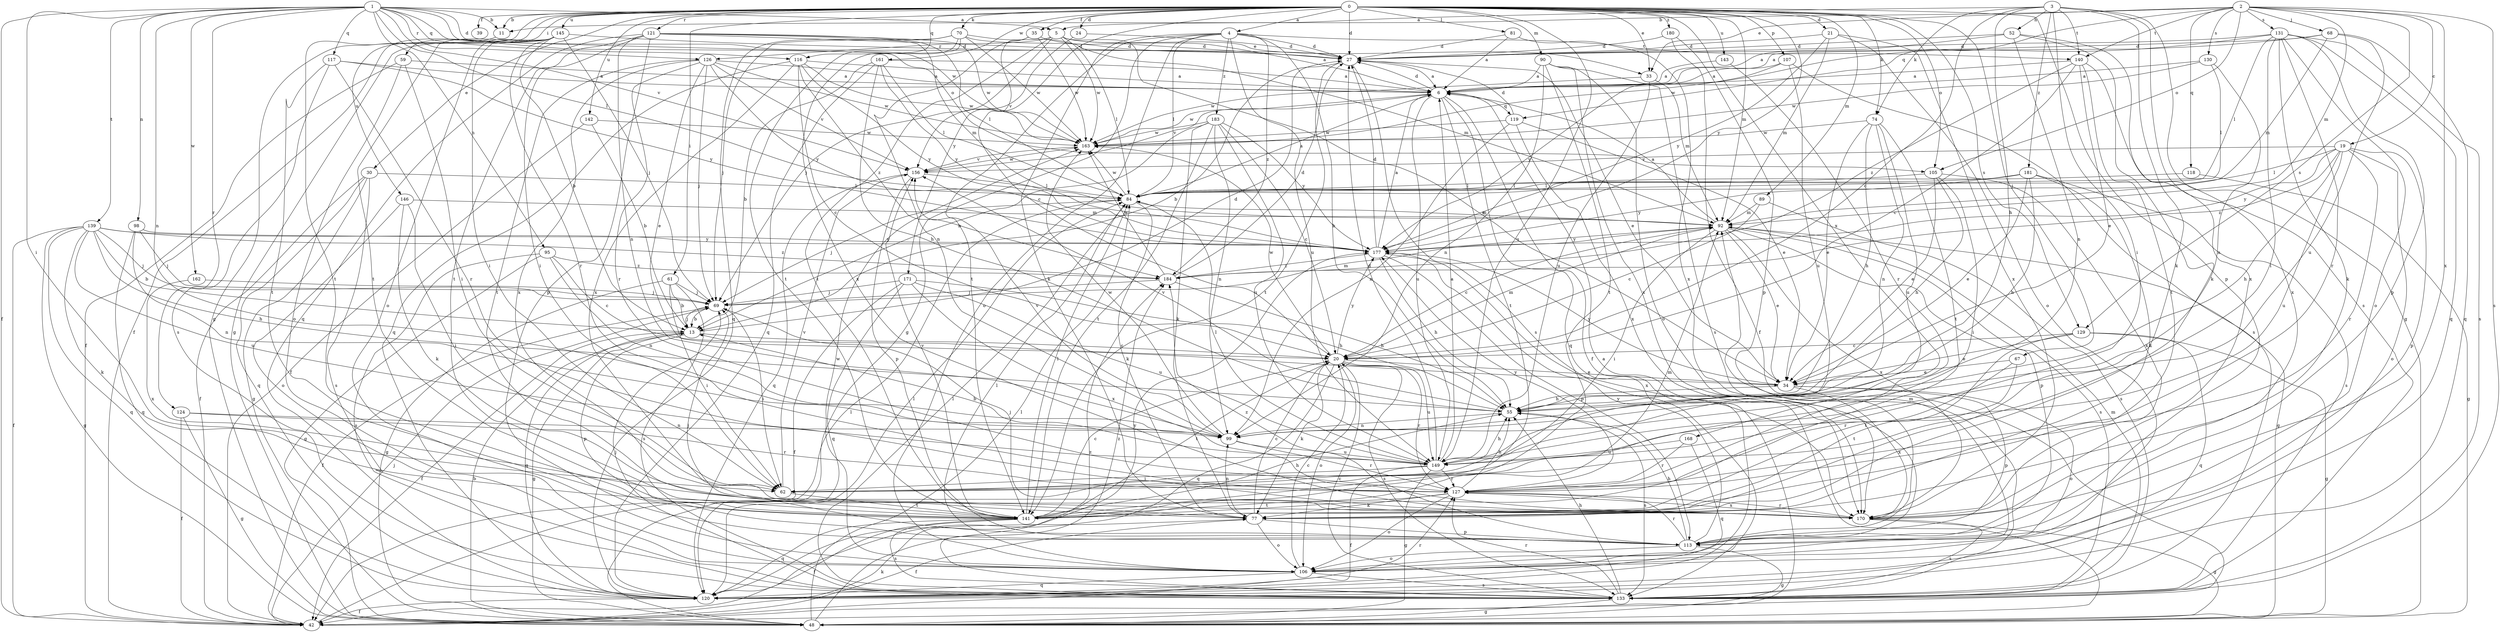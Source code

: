 strict digraph  {
0;
1;
2;
3;
4;
5;
6;
11;
13;
19;
20;
21;
24;
27;
30;
33;
34;
35;
39;
42;
48;
52;
55;
59;
61;
62;
67;
68;
69;
70;
74;
77;
81;
84;
89;
90;
92;
95;
98;
99;
105;
106;
107;
113;
116;
117;
118;
119;
120;
121;
124;
126;
127;
129;
130;
131;
133;
139;
140;
141;
142;
143;
145;
146;
149;
156;
161;
162;
163;
168;
170;
171;
177;
180;
181;
183;
184;
0 -> 4  [label=a];
0 -> 11  [label=b];
0 -> 21  [label=d];
0 -> 24  [label=d];
0 -> 27  [label=d];
0 -> 30  [label=e];
0 -> 33  [label=e];
0 -> 35  [label=f];
0 -> 39  [label=f];
0 -> 48  [label=g];
0 -> 59  [label=i];
0 -> 61  [label=i];
0 -> 67  [label=j];
0 -> 70  [label=k];
0 -> 74  [label=k];
0 -> 81  [label=l];
0 -> 89  [label=m];
0 -> 90  [label=m];
0 -> 92  [label=m];
0 -> 105  [label=o];
0 -> 107  [label=p];
0 -> 113  [label=p];
0 -> 116  [label=q];
0 -> 121  [label=r];
0 -> 129  [label=s];
0 -> 142  [label=u];
0 -> 143  [label=u];
0 -> 145  [label=u];
0 -> 146  [label=u];
0 -> 149  [label=u];
0 -> 161  [label=w];
0 -> 168  [label=x];
0 -> 171  [label=y];
0 -> 177  [label=y];
0 -> 180  [label=z];
1 -> 5  [label=a];
1 -> 11  [label=b];
1 -> 27  [label=d];
1 -> 42  [label=f];
1 -> 62  [label=i];
1 -> 84  [label=l];
1 -> 95  [label=n];
1 -> 98  [label=n];
1 -> 99  [label=n];
1 -> 105  [label=o];
1 -> 116  [label=q];
1 -> 117  [label=q];
1 -> 124  [label=r];
1 -> 126  [label=r];
1 -> 139  [label=t];
1 -> 156  [label=v];
1 -> 162  [label=w];
1 -> 163  [label=w];
2 -> 11  [label=b];
2 -> 19  [label=c];
2 -> 33  [label=e];
2 -> 68  [label=j];
2 -> 92  [label=m];
2 -> 105  [label=o];
2 -> 118  [label=q];
2 -> 119  [label=q];
2 -> 129  [label=s];
2 -> 130  [label=s];
2 -> 131  [label=s];
2 -> 133  [label=s];
2 -> 140  [label=t];
2 -> 170  [label=x];
3 -> 5  [label=a];
3 -> 20  [label=c];
3 -> 48  [label=g];
3 -> 52  [label=h];
3 -> 55  [label=h];
3 -> 62  [label=i];
3 -> 74  [label=k];
3 -> 77  [label=k];
3 -> 133  [label=s];
3 -> 140  [label=t];
3 -> 181  [label=z];
4 -> 27  [label=d];
4 -> 48  [label=g];
4 -> 55  [label=h];
4 -> 77  [label=k];
4 -> 84  [label=l];
4 -> 106  [label=o];
4 -> 140  [label=t];
4 -> 141  [label=t];
4 -> 149  [label=u];
4 -> 183  [label=z];
4 -> 184  [label=z];
5 -> 6  [label=a];
5 -> 33  [label=e];
5 -> 34  [label=e];
5 -> 69  [label=j];
5 -> 84  [label=l];
5 -> 126  [label=r];
5 -> 141  [label=t];
5 -> 163  [label=w];
6 -> 27  [label=d];
6 -> 42  [label=f];
6 -> 119  [label=q];
6 -> 120  [label=q];
6 -> 141  [label=t];
6 -> 149  [label=u];
6 -> 156  [label=v];
6 -> 163  [label=w];
11 -> 141  [label=t];
13 -> 20  [label=c];
13 -> 27  [label=d];
13 -> 42  [label=f];
13 -> 48  [label=g];
13 -> 69  [label=j];
13 -> 113  [label=p];
13 -> 120  [label=q];
19 -> 55  [label=h];
19 -> 84  [label=l];
19 -> 106  [label=o];
19 -> 113  [label=p];
19 -> 127  [label=r];
19 -> 149  [label=u];
19 -> 156  [label=v];
19 -> 177  [label=y];
19 -> 184  [label=z];
20 -> 34  [label=e];
20 -> 77  [label=k];
20 -> 92  [label=m];
20 -> 106  [label=o];
20 -> 120  [label=q];
20 -> 127  [label=r];
20 -> 133  [label=s];
20 -> 141  [label=t];
20 -> 149  [label=u];
20 -> 163  [label=w];
20 -> 177  [label=y];
21 -> 27  [label=d];
21 -> 92  [label=m];
21 -> 106  [label=o];
21 -> 170  [label=x];
21 -> 177  [label=y];
24 -> 27  [label=d];
24 -> 156  [label=v];
27 -> 6  [label=a];
27 -> 13  [label=b];
27 -> 34  [label=e];
27 -> 133  [label=s];
27 -> 141  [label=t];
30 -> 42  [label=f];
30 -> 48  [label=g];
30 -> 84  [label=l];
30 -> 120  [label=q];
30 -> 133  [label=s];
33 -> 92  [label=m];
33 -> 149  [label=u];
33 -> 163  [label=w];
34 -> 55  [label=h];
34 -> 106  [label=o];
34 -> 113  [label=p];
34 -> 170  [label=x];
34 -> 177  [label=y];
35 -> 20  [label=c];
35 -> 27  [label=d];
35 -> 99  [label=n];
35 -> 163  [label=w];
42 -> 69  [label=j];
42 -> 77  [label=k];
42 -> 84  [label=l];
48 -> 6  [label=a];
48 -> 13  [label=b];
48 -> 84  [label=l];
48 -> 184  [label=z];
52 -> 6  [label=a];
52 -> 27  [label=d];
52 -> 77  [label=k];
52 -> 99  [label=n];
52 -> 170  [label=x];
55 -> 99  [label=n];
55 -> 133  [label=s];
55 -> 156  [label=v];
59 -> 6  [label=a];
59 -> 42  [label=f];
59 -> 62  [label=i];
59 -> 106  [label=o];
61 -> 13  [label=b];
61 -> 48  [label=g];
61 -> 62  [label=i];
61 -> 69  [label=j];
61 -> 133  [label=s];
62 -> 141  [label=t];
62 -> 156  [label=v];
67 -> 34  [label=e];
67 -> 127  [label=r];
67 -> 141  [label=t];
68 -> 6  [label=a];
68 -> 27  [label=d];
68 -> 92  [label=m];
68 -> 120  [label=q];
68 -> 149  [label=u];
69 -> 13  [label=b];
69 -> 42  [label=f];
69 -> 62  [label=i];
69 -> 92  [label=m];
70 -> 27  [label=d];
70 -> 69  [label=j];
70 -> 92  [label=m];
70 -> 120  [label=q];
70 -> 141  [label=t];
70 -> 163  [label=w];
70 -> 170  [label=x];
74 -> 34  [label=e];
74 -> 55  [label=h];
74 -> 99  [label=n];
74 -> 141  [label=t];
74 -> 149  [label=u];
74 -> 163  [label=w];
77 -> 20  [label=c];
77 -> 42  [label=f];
77 -> 99  [label=n];
77 -> 106  [label=o];
77 -> 113  [label=p];
81 -> 6  [label=a];
81 -> 27  [label=d];
81 -> 170  [label=x];
84 -> 6  [label=a];
84 -> 69  [label=j];
84 -> 77  [label=k];
84 -> 92  [label=m];
84 -> 163  [label=w];
89 -> 20  [label=c];
89 -> 92  [label=m];
89 -> 133  [label=s];
90 -> 6  [label=a];
90 -> 99  [label=n];
90 -> 106  [label=o];
90 -> 133  [label=s];
90 -> 141  [label=t];
90 -> 170  [label=x];
92 -> 6  [label=a];
92 -> 20  [label=c];
92 -> 34  [label=e];
92 -> 48  [label=g];
92 -> 62  [label=i];
92 -> 113  [label=p];
92 -> 133  [label=s];
92 -> 170  [label=x];
92 -> 177  [label=y];
95 -> 20  [label=c];
95 -> 48  [label=g];
95 -> 99  [label=n];
95 -> 133  [label=s];
95 -> 184  [label=z];
98 -> 69  [label=j];
98 -> 99  [label=n];
98 -> 120  [label=q];
98 -> 177  [label=y];
99 -> 127  [label=r];
99 -> 149  [label=u];
99 -> 156  [label=v];
99 -> 163  [label=w];
105 -> 34  [label=e];
105 -> 55  [label=h];
105 -> 62  [label=i];
105 -> 84  [label=l];
105 -> 170  [label=x];
106 -> 20  [label=c];
106 -> 84  [label=l];
106 -> 92  [label=m];
106 -> 120  [label=q];
106 -> 133  [label=s];
106 -> 163  [label=w];
107 -> 6  [label=a];
107 -> 133  [label=s];
107 -> 149  [label=u];
107 -> 177  [label=y];
113 -> 48  [label=g];
113 -> 55  [label=h];
113 -> 69  [label=j];
113 -> 106  [label=o];
113 -> 127  [label=r];
113 -> 177  [label=y];
113 -> 184  [label=z];
116 -> 6  [label=a];
116 -> 20  [label=c];
116 -> 120  [label=q];
116 -> 163  [label=w];
116 -> 170  [label=x];
116 -> 177  [label=y];
116 -> 184  [label=z];
117 -> 6  [label=a];
117 -> 127  [label=r];
117 -> 133  [label=s];
117 -> 141  [label=t];
117 -> 177  [label=y];
118 -> 48  [label=g];
118 -> 84  [label=l];
119 -> 27  [label=d];
119 -> 34  [label=e];
119 -> 99  [label=n];
119 -> 163  [label=w];
119 -> 170  [label=x];
120 -> 42  [label=f];
120 -> 84  [label=l];
120 -> 127  [label=r];
120 -> 177  [label=y];
121 -> 27  [label=d];
121 -> 62  [label=i];
121 -> 84  [label=l];
121 -> 92  [label=m];
121 -> 99  [label=n];
121 -> 113  [label=p];
121 -> 120  [label=q];
121 -> 141  [label=t];
121 -> 163  [label=w];
124 -> 42  [label=f];
124 -> 48  [label=g];
124 -> 99  [label=n];
124 -> 127  [label=r];
126 -> 6  [label=a];
126 -> 34  [label=e];
126 -> 69  [label=j];
126 -> 127  [label=r];
126 -> 141  [label=t];
126 -> 156  [label=v];
126 -> 163  [label=w];
126 -> 170  [label=x];
126 -> 177  [label=y];
127 -> 55  [label=h];
127 -> 77  [label=k];
127 -> 106  [label=o];
127 -> 141  [label=t];
127 -> 170  [label=x];
127 -> 177  [label=y];
129 -> 20  [label=c];
129 -> 34  [label=e];
129 -> 48  [label=g];
129 -> 120  [label=q];
129 -> 141  [label=t];
130 -> 6  [label=a];
130 -> 84  [label=l];
130 -> 99  [label=n];
130 -> 163  [label=w];
131 -> 27  [label=d];
131 -> 62  [label=i];
131 -> 77  [label=k];
131 -> 84  [label=l];
131 -> 106  [label=o];
131 -> 113  [label=p];
131 -> 120  [label=q];
131 -> 127  [label=r];
131 -> 133  [label=s];
131 -> 163  [label=w];
133 -> 20  [label=c];
133 -> 48  [label=g];
133 -> 55  [label=h];
133 -> 69  [label=j];
133 -> 84  [label=l];
133 -> 92  [label=m];
133 -> 127  [label=r];
133 -> 184  [label=z];
139 -> 13  [label=b];
139 -> 42  [label=f];
139 -> 48  [label=g];
139 -> 55  [label=h];
139 -> 69  [label=j];
139 -> 77  [label=k];
139 -> 120  [label=q];
139 -> 149  [label=u];
139 -> 177  [label=y];
139 -> 184  [label=z];
140 -> 6  [label=a];
140 -> 20  [label=c];
140 -> 34  [label=e];
140 -> 141  [label=t];
140 -> 170  [label=x];
140 -> 184  [label=z];
141 -> 20  [label=c];
141 -> 42  [label=f];
141 -> 55  [label=h];
141 -> 84  [label=l];
141 -> 92  [label=m];
141 -> 120  [label=q];
141 -> 133  [label=s];
141 -> 156  [label=v];
142 -> 13  [label=b];
142 -> 42  [label=f];
142 -> 163  [label=w];
143 -> 6  [label=a];
143 -> 127  [label=r];
145 -> 13  [label=b];
145 -> 27  [label=d];
145 -> 42  [label=f];
145 -> 48  [label=g];
145 -> 62  [label=i];
145 -> 69  [label=j];
145 -> 106  [label=o];
145 -> 127  [label=r];
145 -> 141  [label=t];
146 -> 62  [label=i];
146 -> 77  [label=k];
146 -> 92  [label=m];
146 -> 106  [label=o];
149 -> 6  [label=a];
149 -> 13  [label=b];
149 -> 27  [label=d];
149 -> 42  [label=f];
149 -> 48  [label=g];
149 -> 55  [label=h];
149 -> 62  [label=i];
149 -> 84  [label=l];
149 -> 127  [label=r];
156 -> 84  [label=l];
156 -> 113  [label=p];
156 -> 120  [label=q];
156 -> 163  [label=w];
161 -> 6  [label=a];
161 -> 13  [label=b];
161 -> 55  [label=h];
161 -> 84  [label=l];
161 -> 120  [label=q];
161 -> 177  [label=y];
162 -> 69  [label=j];
162 -> 170  [label=x];
163 -> 156  [label=v];
168 -> 120  [label=q];
168 -> 127  [label=r];
168 -> 149  [label=u];
170 -> 48  [label=g];
170 -> 69  [label=j];
170 -> 127  [label=r];
170 -> 133  [label=s];
171 -> 42  [label=f];
171 -> 55  [label=h];
171 -> 69  [label=j];
171 -> 120  [label=q];
171 -> 149  [label=u];
171 -> 170  [label=x];
177 -> 6  [label=a];
177 -> 27  [label=d];
177 -> 55  [label=h];
177 -> 113  [label=p];
177 -> 170  [label=x];
177 -> 184  [label=z];
180 -> 27  [label=d];
180 -> 42  [label=f];
180 -> 113  [label=p];
181 -> 34  [label=e];
181 -> 55  [label=h];
181 -> 77  [label=k];
181 -> 84  [label=l];
181 -> 133  [label=s];
181 -> 177  [label=y];
183 -> 13  [label=b];
183 -> 20  [label=c];
183 -> 77  [label=k];
183 -> 99  [label=n];
183 -> 141  [label=t];
183 -> 149  [label=u];
183 -> 163  [label=w];
183 -> 177  [label=y];
184 -> 27  [label=d];
184 -> 55  [label=h];
184 -> 69  [label=j];
184 -> 163  [label=w];
}
